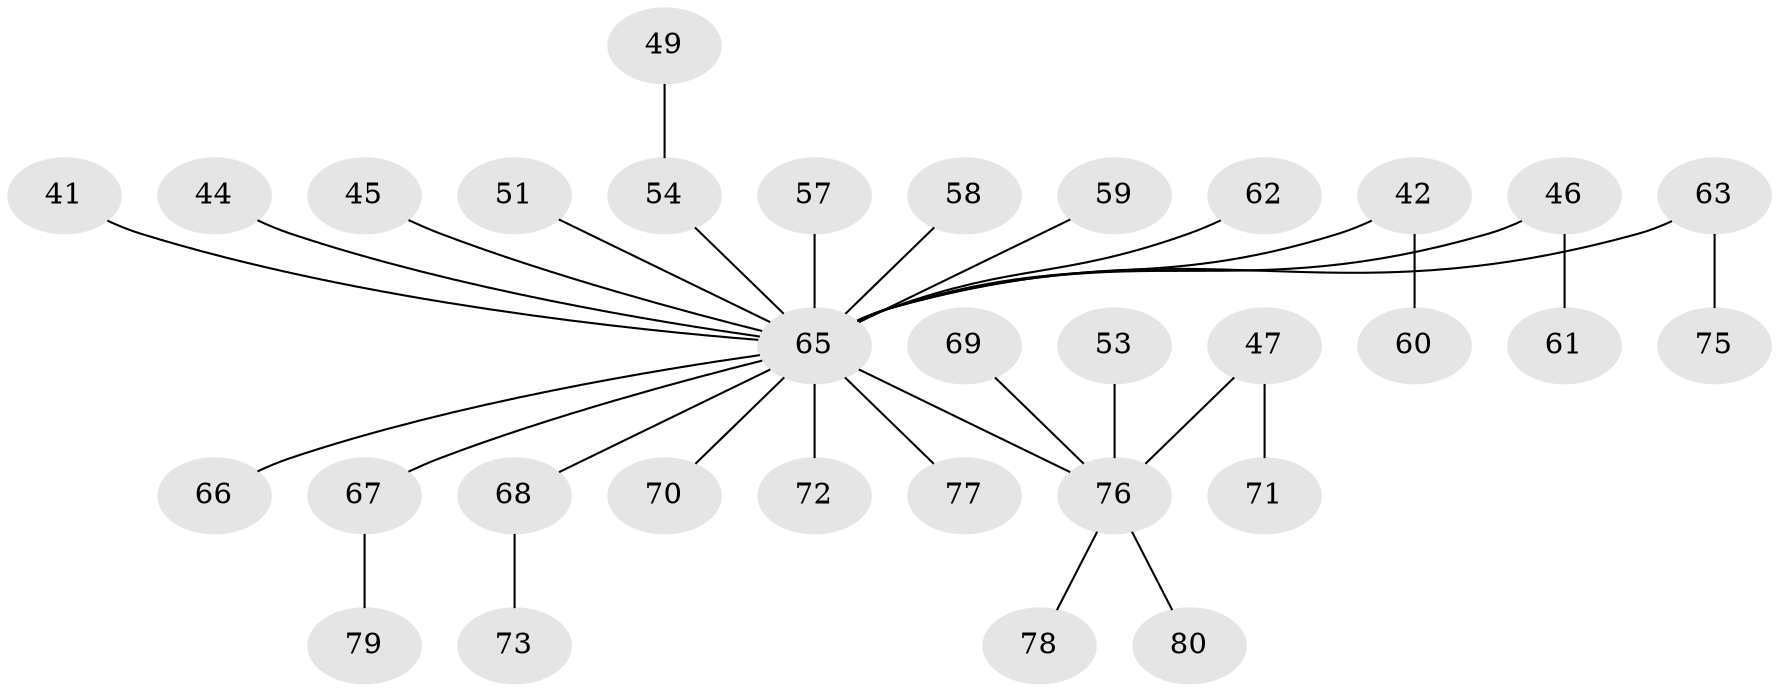 // original degree distribution, {5: 0.0625, 6: 0.0125, 1: 0.525, 4: 0.075, 2: 0.2125, 3: 0.1125}
// Generated by graph-tools (version 1.1) at 2025/56/03/04/25 21:56:41]
// undirected, 32 vertices, 31 edges
graph export_dot {
graph [start="1"]
  node [color=gray90,style=filled];
  41;
  42;
  44;
  45;
  46;
  47;
  49;
  51;
  53;
  54 [super="+36"];
  57;
  58;
  59;
  60;
  61;
  62;
  63;
  65 [super="+37+55+27+29+52+30+56+40"];
  66;
  67;
  68 [super="+43+64"];
  69;
  70;
  71;
  72;
  73;
  75;
  76 [super="+74+26+35+28+31"];
  77;
  78;
  79;
  80;
  41 -- 65;
  42 -- 60;
  42 -- 65;
  44 -- 65;
  45 -- 65;
  46 -- 61;
  46 -- 65;
  47 -- 71;
  47 -- 76;
  49 -- 54;
  51 -- 65;
  53 -- 76;
  54 -- 65;
  57 -- 65;
  58 -- 65;
  59 -- 65;
  62 -- 65;
  63 -- 75;
  63 -- 65;
  65 -- 77;
  65 -- 70;
  65 -- 76;
  65 -- 72;
  65 -- 67;
  65 -- 66;
  65 -- 68;
  67 -- 79;
  68 -- 73;
  69 -- 76;
  76 -- 78;
  76 -- 80;
}
